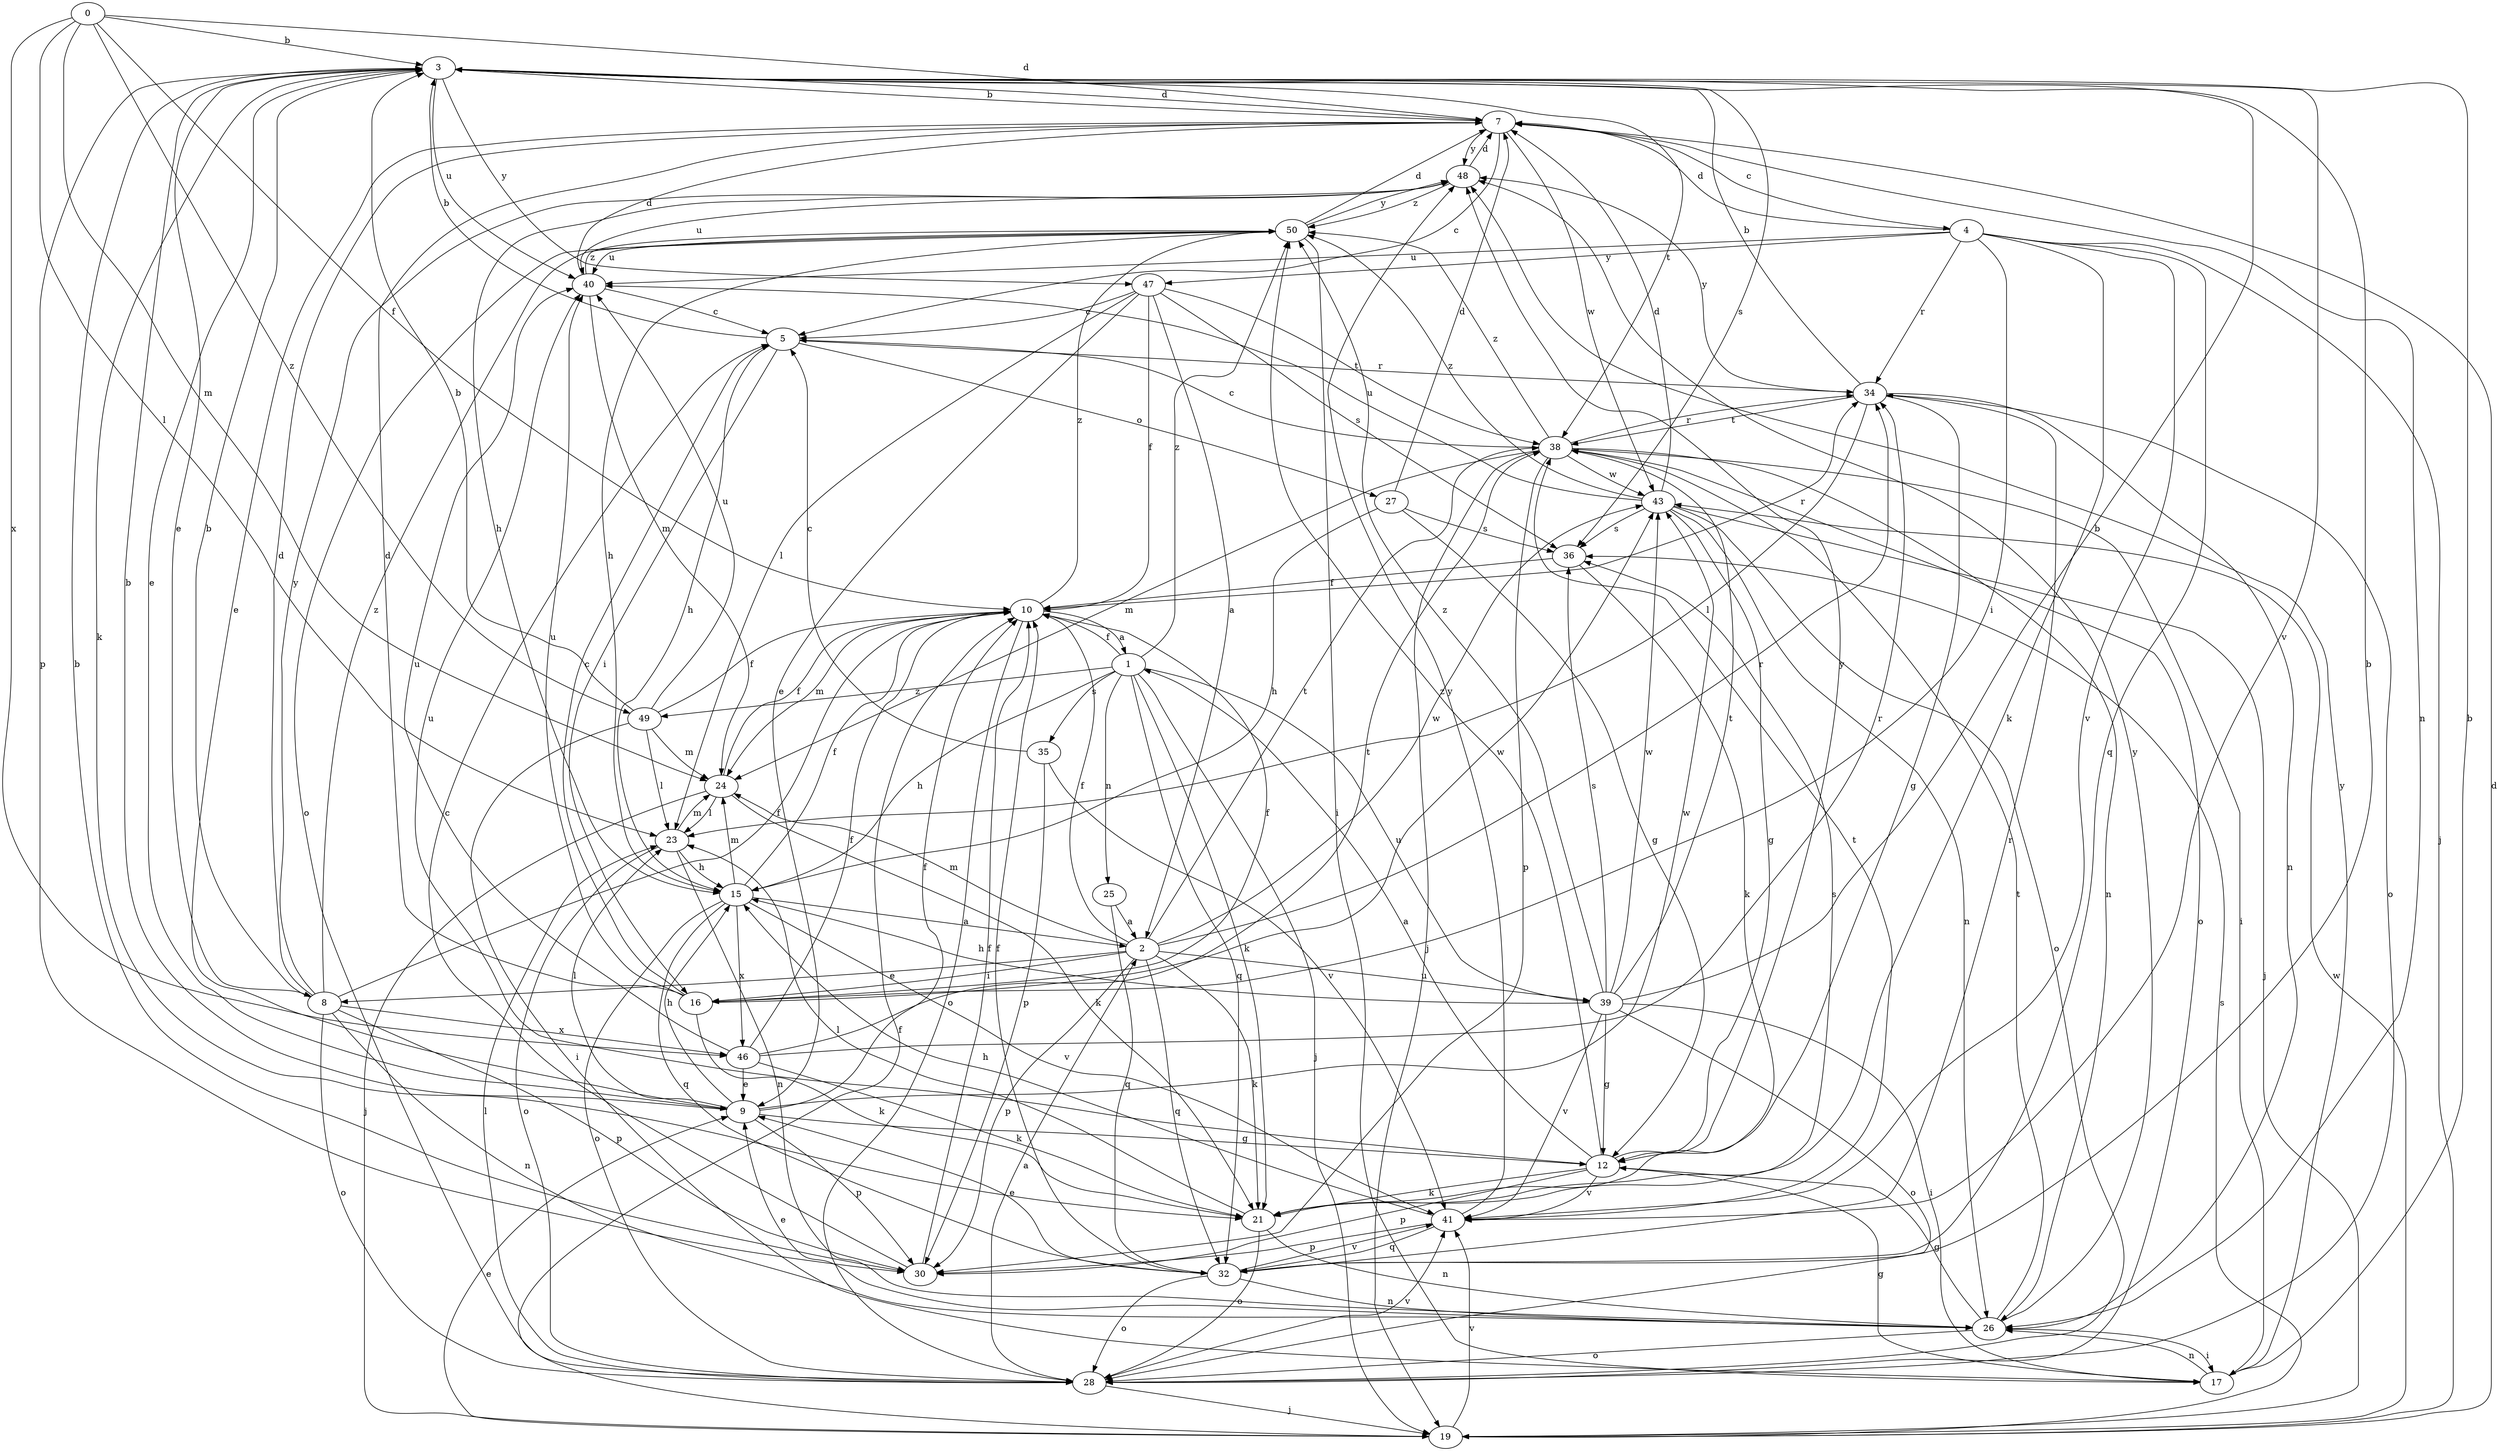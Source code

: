 strict digraph  {
0;
1;
2;
3;
4;
5;
7;
8;
9;
10;
12;
15;
16;
17;
19;
21;
23;
24;
25;
26;
27;
28;
30;
32;
34;
35;
36;
38;
39;
40;
41;
43;
46;
47;
48;
49;
50;
0 -> 3  [label=b];
0 -> 7  [label=d];
0 -> 10  [label=f];
0 -> 23  [label=l];
0 -> 24  [label=m];
0 -> 46  [label=x];
0 -> 49  [label=z];
1 -> 10  [label=f];
1 -> 15  [label=h];
1 -> 19  [label=j];
1 -> 21  [label=k];
1 -> 25  [label=n];
1 -> 32  [label=q];
1 -> 35  [label=s];
1 -> 39  [label=u];
1 -> 49  [label=z];
1 -> 50  [label=z];
2 -> 8  [label=e];
2 -> 10  [label=f];
2 -> 16  [label=i];
2 -> 21  [label=k];
2 -> 24  [label=m];
2 -> 30  [label=p];
2 -> 32  [label=q];
2 -> 34  [label=r];
2 -> 38  [label=t];
2 -> 39  [label=u];
2 -> 43  [label=w];
3 -> 7  [label=d];
3 -> 8  [label=e];
3 -> 9  [label=e];
3 -> 21  [label=k];
3 -> 30  [label=p];
3 -> 36  [label=s];
3 -> 38  [label=t];
3 -> 40  [label=u];
3 -> 41  [label=v];
3 -> 47  [label=y];
4 -> 7  [label=d];
4 -> 16  [label=i];
4 -> 19  [label=j];
4 -> 21  [label=k];
4 -> 32  [label=q];
4 -> 34  [label=r];
4 -> 40  [label=u];
4 -> 41  [label=v];
4 -> 47  [label=y];
5 -> 3  [label=b];
5 -> 15  [label=h];
5 -> 16  [label=i];
5 -> 27  [label=o];
5 -> 34  [label=r];
7 -> 3  [label=b];
7 -> 4  [label=c];
7 -> 5  [label=c];
7 -> 9  [label=e];
7 -> 26  [label=n];
7 -> 43  [label=w];
7 -> 48  [label=y];
8 -> 3  [label=b];
8 -> 7  [label=d];
8 -> 10  [label=f];
8 -> 26  [label=n];
8 -> 28  [label=o];
8 -> 30  [label=p];
8 -> 46  [label=x];
8 -> 48  [label=y];
8 -> 50  [label=z];
9 -> 3  [label=b];
9 -> 10  [label=f];
9 -> 12  [label=g];
9 -> 15  [label=h];
9 -> 23  [label=l];
9 -> 30  [label=p];
9 -> 43  [label=w];
10 -> 1  [label=a];
10 -> 24  [label=m];
10 -> 28  [label=o];
10 -> 34  [label=r];
10 -> 50  [label=z];
12 -> 1  [label=a];
12 -> 21  [label=k];
12 -> 30  [label=p];
12 -> 40  [label=u];
12 -> 41  [label=v];
12 -> 48  [label=y];
12 -> 50  [label=z];
15 -> 2  [label=a];
15 -> 10  [label=f];
15 -> 24  [label=m];
15 -> 28  [label=o];
15 -> 32  [label=q];
15 -> 41  [label=v];
15 -> 46  [label=x];
16 -> 5  [label=c];
16 -> 7  [label=d];
16 -> 10  [label=f];
16 -> 21  [label=k];
16 -> 40  [label=u];
16 -> 43  [label=w];
17 -> 3  [label=b];
17 -> 12  [label=g];
17 -> 26  [label=n];
17 -> 48  [label=y];
19 -> 7  [label=d];
19 -> 9  [label=e];
19 -> 10  [label=f];
19 -> 36  [label=s];
19 -> 41  [label=v];
19 -> 43  [label=w];
21 -> 23  [label=l];
21 -> 26  [label=n];
21 -> 28  [label=o];
21 -> 36  [label=s];
23 -> 15  [label=h];
23 -> 24  [label=m];
23 -> 26  [label=n];
23 -> 28  [label=o];
24 -> 10  [label=f];
24 -> 19  [label=j];
24 -> 21  [label=k];
24 -> 23  [label=l];
25 -> 2  [label=a];
25 -> 32  [label=q];
26 -> 9  [label=e];
26 -> 12  [label=g];
26 -> 17  [label=i];
26 -> 28  [label=o];
26 -> 38  [label=t];
26 -> 48  [label=y];
27 -> 7  [label=d];
27 -> 12  [label=g];
27 -> 15  [label=h];
27 -> 36  [label=s];
28 -> 2  [label=a];
28 -> 19  [label=j];
28 -> 23  [label=l];
28 -> 41  [label=v];
30 -> 3  [label=b];
30 -> 5  [label=c];
30 -> 10  [label=f];
32 -> 3  [label=b];
32 -> 9  [label=e];
32 -> 10  [label=f];
32 -> 26  [label=n];
32 -> 28  [label=o];
32 -> 34  [label=r];
32 -> 41  [label=v];
34 -> 3  [label=b];
34 -> 12  [label=g];
34 -> 23  [label=l];
34 -> 26  [label=n];
34 -> 28  [label=o];
34 -> 38  [label=t];
34 -> 48  [label=y];
35 -> 5  [label=c];
35 -> 30  [label=p];
35 -> 41  [label=v];
36 -> 10  [label=f];
36 -> 21  [label=k];
38 -> 5  [label=c];
38 -> 17  [label=i];
38 -> 19  [label=j];
38 -> 24  [label=m];
38 -> 26  [label=n];
38 -> 28  [label=o];
38 -> 30  [label=p];
38 -> 34  [label=r];
38 -> 43  [label=w];
38 -> 50  [label=z];
39 -> 3  [label=b];
39 -> 12  [label=g];
39 -> 15  [label=h];
39 -> 17  [label=i];
39 -> 28  [label=o];
39 -> 36  [label=s];
39 -> 38  [label=t];
39 -> 41  [label=v];
39 -> 43  [label=w];
39 -> 50  [label=z];
40 -> 5  [label=c];
40 -> 7  [label=d];
40 -> 24  [label=m];
40 -> 50  [label=z];
41 -> 15  [label=h];
41 -> 30  [label=p];
41 -> 32  [label=q];
41 -> 38  [label=t];
41 -> 48  [label=y];
43 -> 7  [label=d];
43 -> 12  [label=g];
43 -> 19  [label=j];
43 -> 26  [label=n];
43 -> 28  [label=o];
43 -> 36  [label=s];
43 -> 40  [label=u];
43 -> 50  [label=z];
46 -> 9  [label=e];
46 -> 10  [label=f];
46 -> 21  [label=k];
46 -> 34  [label=r];
46 -> 38  [label=t];
46 -> 40  [label=u];
47 -> 2  [label=a];
47 -> 5  [label=c];
47 -> 9  [label=e];
47 -> 10  [label=f];
47 -> 23  [label=l];
47 -> 36  [label=s];
47 -> 38  [label=t];
48 -> 7  [label=d];
48 -> 15  [label=h];
48 -> 40  [label=u];
48 -> 50  [label=z];
49 -> 3  [label=b];
49 -> 10  [label=f];
49 -> 17  [label=i];
49 -> 23  [label=l];
49 -> 24  [label=m];
49 -> 40  [label=u];
50 -> 7  [label=d];
50 -> 15  [label=h];
50 -> 17  [label=i];
50 -> 28  [label=o];
50 -> 40  [label=u];
50 -> 48  [label=y];
}
